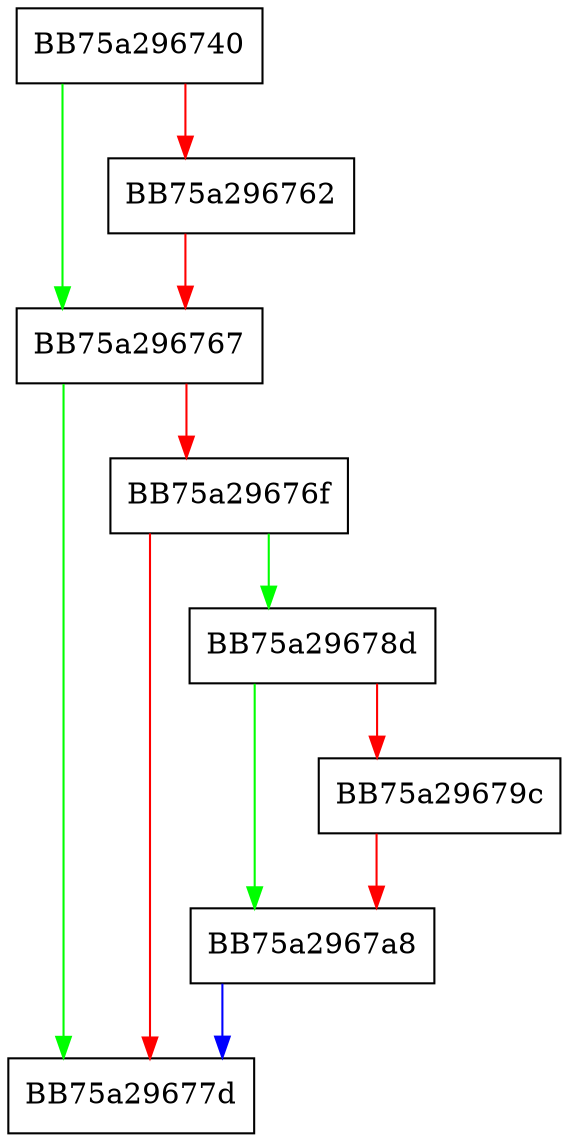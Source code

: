 digraph sqlite3ErrorFinish {
  node [shape="box"];
  graph [splines=ortho];
  BB75a296740 -> BB75a296767 [color="green"];
  BB75a296740 -> BB75a296762 [color="red"];
  BB75a296762 -> BB75a296767 [color="red"];
  BB75a296767 -> BB75a29677d [color="green"];
  BB75a296767 -> BB75a29676f [color="red"];
  BB75a29676f -> BB75a29678d [color="green"];
  BB75a29676f -> BB75a29677d [color="red"];
  BB75a29678d -> BB75a2967a8 [color="green"];
  BB75a29678d -> BB75a29679c [color="red"];
  BB75a29679c -> BB75a2967a8 [color="red"];
  BB75a2967a8 -> BB75a29677d [color="blue"];
}